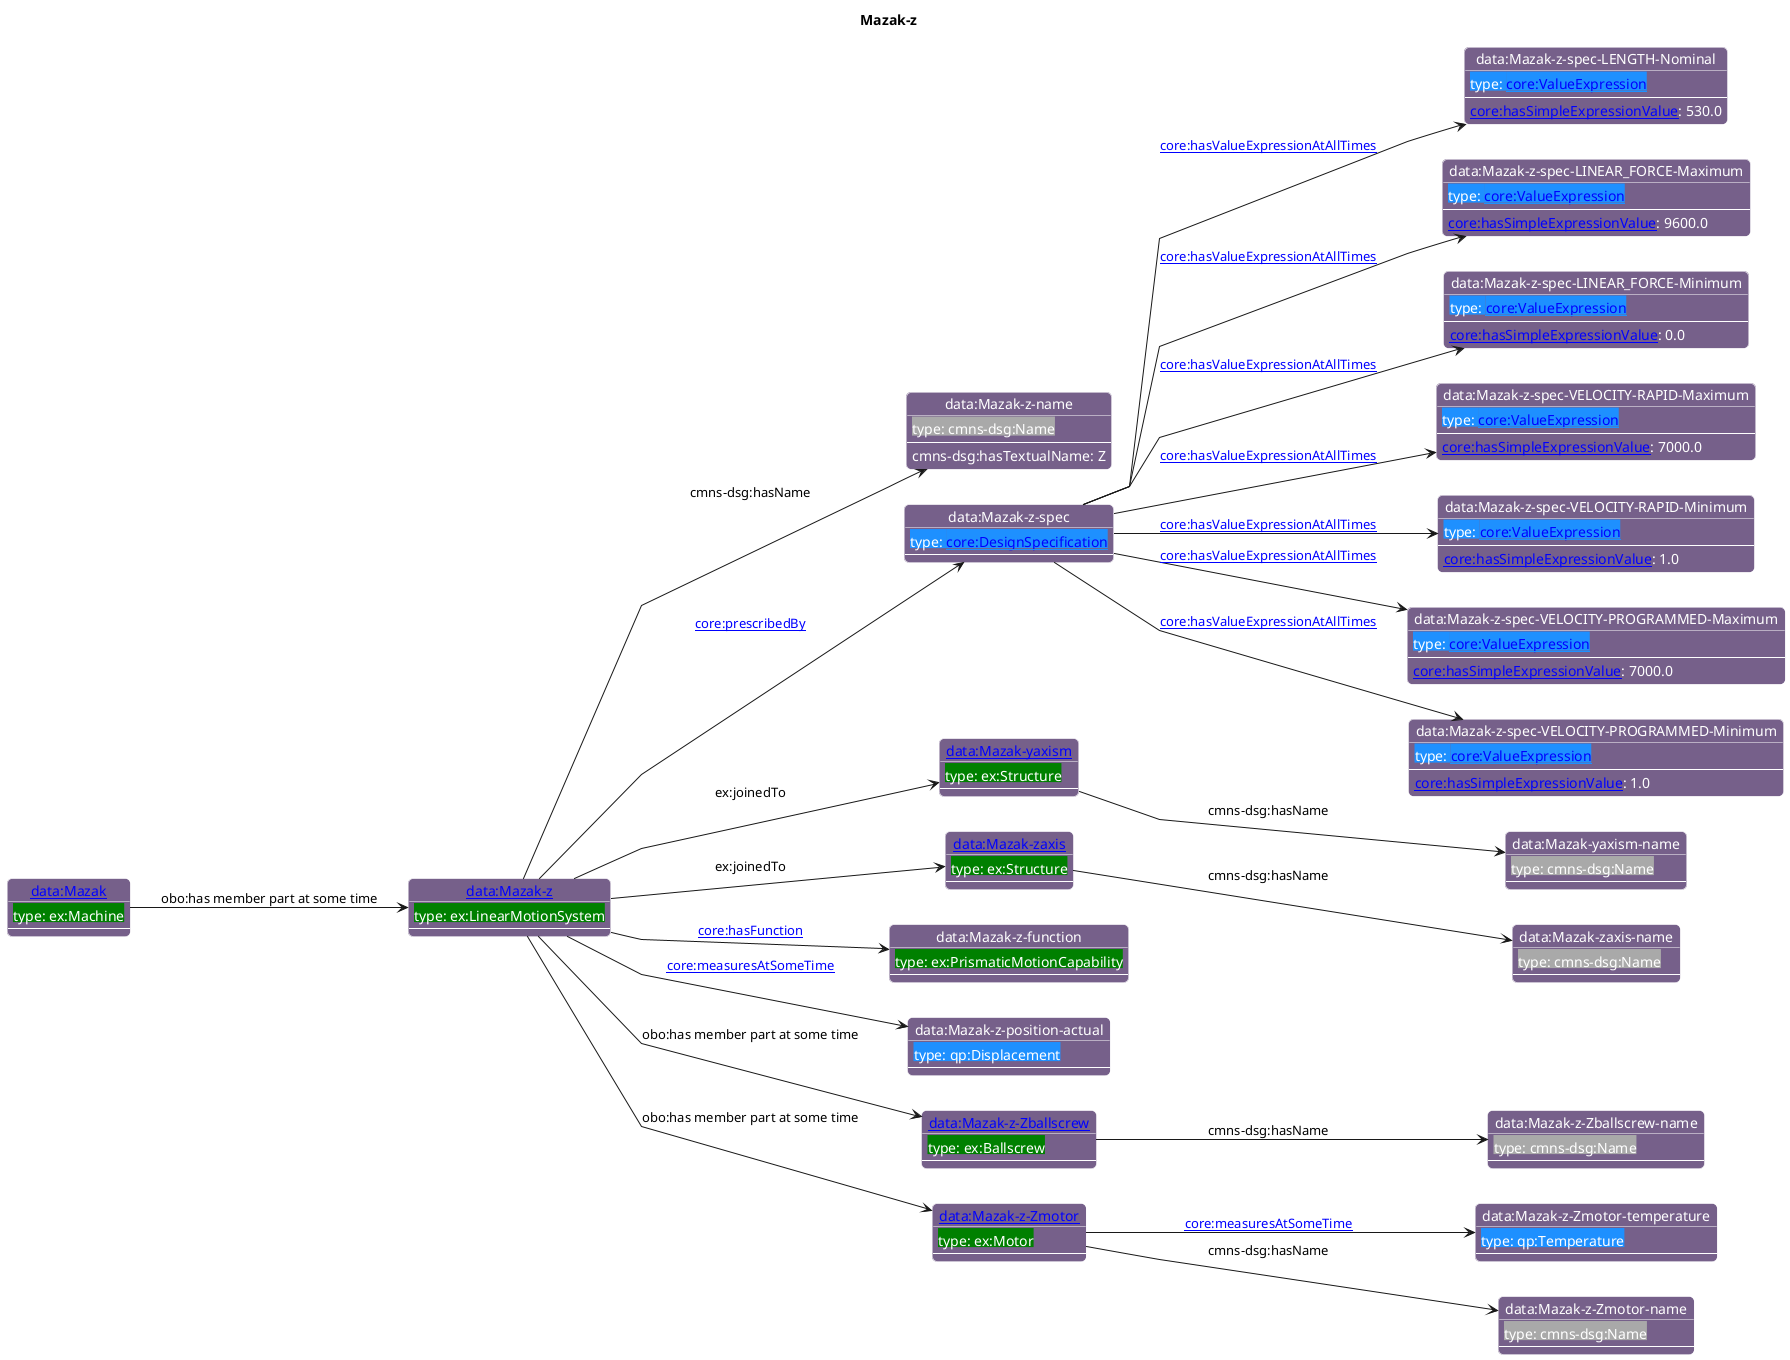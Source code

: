 @startuml
skinparam linetype polyline
left to right direction
title Mazak-z

skinparam roundCorner 10

skinparam object {
  BackgroundColor 76608A
  fontColor White
  BorderColor White 
  FontName Helvetica   
}

skinparam class{
   BackgroundColor White
   fontColor black
   FontStyle bold
   FontName Helvetica
}

object "[[./Mazak-z.html data:Mazak-z]]" as o1 #76608A {
 <back:#Green>type: ex:LinearMotionSystem</back> 
---
 }
object "data:Mazak-z-name" as o2 #76608A {
 <back:#DarkGrey>type: cmns-dsg:Name</back> 
---
 }
object "data:Mazak-z-spec" as o3 #76608A {
 <back:#1E90FF>type: [[https://spec.industrialontologies.org/ontology/core/Core/DesignSpecification core:DesignSpecification]]</back> 
---
 }
object "data:Mazak-z-spec-LENGTH-Nominal" as o4 #76608A {
 <back:#1E90FF>type: [[https://spec.industrialontologies.org/ontology/core/Core/ValueExpression core:ValueExpression]]</back> 
---
 }
object "data:Mazak-z-spec-LINEAR_FORCE-Maximum" as o5 #76608A {
 <back:#1E90FF>type: [[https://spec.industrialontologies.org/ontology/core/Core/ValueExpression core:ValueExpression]]</back> 
---
 }
object "data:Mazak-z-spec-LINEAR_FORCE-Minimum" as o6 #76608A {
 <back:#1E90FF>type: [[https://spec.industrialontologies.org/ontology/core/Core/ValueExpression core:ValueExpression]]</back> 
---
 }
object "data:Mazak-z-spec-VELOCITY-RAPID-Maximum" as o7 #76608A {
 <back:#1E90FF>type: [[https://spec.industrialontologies.org/ontology/core/Core/ValueExpression core:ValueExpression]]</back> 
---
 }
object "data:Mazak-z-spec-VELOCITY-RAPID-Minimum" as o8 #76608A {
 <back:#1E90FF>type: [[https://spec.industrialontologies.org/ontology/core/Core/ValueExpression core:ValueExpression]]</back> 
---
 }
object "data:Mazak-z-spec-VELOCITY-PROGRAMMED-Maximum" as o9 #76608A {
 <back:#1E90FF>type: [[https://spec.industrialontologies.org/ontology/core/Core/ValueExpression core:ValueExpression]]</back> 
---
 }
object "data:Mazak-z-spec-VELOCITY-PROGRAMMED-Minimum" as o10 #76608A {
 <back:#1E90FF>type: [[https://spec.industrialontologies.org/ontology/core/Core/ValueExpression core:ValueExpression]]</back> 
---
 }
object "[[./Mazak-yaxism.html data:Mazak-yaxism]]" as o11 #76608A {
 <back:#Green>type: ex:Structure</back> 
---
 }
object "data:Mazak-yaxism-name" as o12 #76608A {
 <back:#DarkGrey>type: cmns-dsg:Name</back> 
---
 }
object "[[./Mazak-zaxis.html data:Mazak-zaxis]]" as o13 #76608A {
 <back:#Green>type: ex:Structure</back> 
---
 }
object "data:Mazak-zaxis-name" as o14 #76608A {
 <back:#DarkGrey>type: cmns-dsg:Name</back> 
---
 }
object "data:Mazak-z-function" as o15 #76608A {
 <back:#Green>type: ex:PrismaticMotionCapability</back> 
---
 }
object "data:Mazak-z-position-actual" as o16 #76608A {
 <back:#1E90FF>type: qp:Displacement</back> 
---
 }
object "[[./Mazak-z-Zballscrew.html data:Mazak-z-Zballscrew]]" as o17 #76608A {
 <back:#Green>type: ex:Ballscrew</back> 
---
 }
object "data:Mazak-z-Zballscrew-name" as o18 #76608A {
 <back:#DarkGrey>type: cmns-dsg:Name</back> 
---
 }
object "[[./Mazak-z-Zmotor.html data:Mazak-z-Zmotor]]" as o19 #76608A {
 <back:#Green>type: ex:Motor</back> 
---
 }
object "data:Mazak-z-Zmotor-temperature" as o20 #76608A {
 <back:#1E90FF>type: qp:Temperature</back> 
---
 }
object "data:Mazak-z-Zmotor-name" as o21 #76608A {
 <back:#DarkGrey>type: cmns-dsg:Name</back> 
---
 }
object "[[./Mazak.html data:Mazak]]" as o22 #76608A {
 <back:#Green>type: ex:Machine</back> 
---
 }
o1 --> o2 : cmns-dsg:hasName
o2 : cmns-dsg:hasTextualName: Z
o1 --> o3 : [[https://spec.industrialontologies.org/ontology/core/Core/prescribedBy core:prescribedBy]]
o3 --> o4 : [[https://spec.industrialontologies.org/ontology/core/Core/hasValueExpressionAtAllTimes core:hasValueExpressionAtAllTimes]]
o4 : [[https://spec.industrialontologies.org/ontology/core/Core/hasSimpleExpressionValue core:hasSimpleExpressionValue]]: 530.0
o3 --> o5 : [[https://spec.industrialontologies.org/ontology/core/Core/hasValueExpressionAtAllTimes core:hasValueExpressionAtAllTimes]]
o5 : [[https://spec.industrialontologies.org/ontology/core/Core/hasSimpleExpressionValue core:hasSimpleExpressionValue]]: 9600.0
o3 --> o6 : [[https://spec.industrialontologies.org/ontology/core/Core/hasValueExpressionAtAllTimes core:hasValueExpressionAtAllTimes]]
o6 : [[https://spec.industrialontologies.org/ontology/core/Core/hasSimpleExpressionValue core:hasSimpleExpressionValue]]: 0.0
o3 --> o7 : [[https://spec.industrialontologies.org/ontology/core/Core/hasValueExpressionAtAllTimes core:hasValueExpressionAtAllTimes]]
o7 : [[https://spec.industrialontologies.org/ontology/core/Core/hasSimpleExpressionValue core:hasSimpleExpressionValue]]: 7000.0
o3 --> o8 : [[https://spec.industrialontologies.org/ontology/core/Core/hasValueExpressionAtAllTimes core:hasValueExpressionAtAllTimes]]
o8 : [[https://spec.industrialontologies.org/ontology/core/Core/hasSimpleExpressionValue core:hasSimpleExpressionValue]]: 1.0
o3 --> o9 : [[https://spec.industrialontologies.org/ontology/core/Core/hasValueExpressionAtAllTimes core:hasValueExpressionAtAllTimes]]
o9 : [[https://spec.industrialontologies.org/ontology/core/Core/hasSimpleExpressionValue core:hasSimpleExpressionValue]]: 7000.0
o3 --> o10 : [[https://spec.industrialontologies.org/ontology/core/Core/hasValueExpressionAtAllTimes core:hasValueExpressionAtAllTimes]]
o10 : [[https://spec.industrialontologies.org/ontology/core/Core/hasSimpleExpressionValue core:hasSimpleExpressionValue]]: 1.0
o1 --> o11 : ex:joinedTo
o11 --> o12 : cmns-dsg:hasName
o1 --> o13 : ex:joinedTo
o13 --> o14 : cmns-dsg:hasName
o1 --> o15 : [[https://spec.industrialontologies.org/ontology/core/Core/hasFunction core:hasFunction]]
o1 --> o16 : [[https://spec.industrialontologies.org/ontology/core/Core/measuresAtSomeTime core:measuresAtSomeTime]]
o1 --> o17 : obo:has member part at some time
o17 --> o18 : cmns-dsg:hasName
o1 --> o19 : obo:has member part at some time
o19 --> o20 : [[https://spec.industrialontologies.org/ontology/core/Core/measuresAtSomeTime core:measuresAtSomeTime]]
o19 --> o21 : cmns-dsg:hasName
o22 --> o1 : obo:has member part at some time
@enduml
